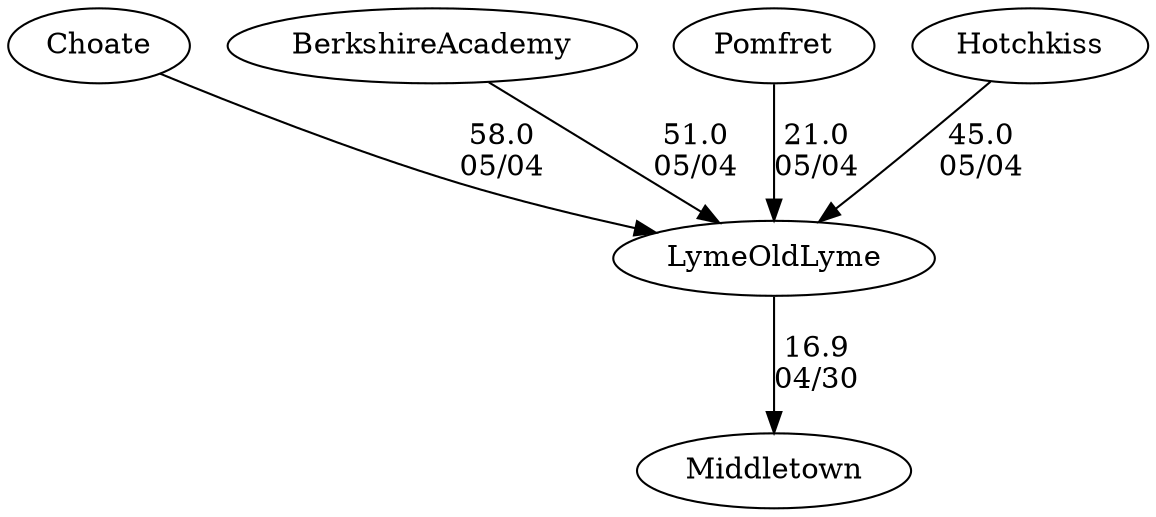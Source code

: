 digraph girls3foursLymeOldLyme {Choate [URL="girls3foursLymeOldLymeChoate.html"];BerkshireAcademy [URL="girls3foursLymeOldLymeBerkshireAcademy.html"];LymeOldLyme [URL="girls3foursLymeOldLymeLymeOldLyme.html"];Pomfret [URL="girls3foursLymeOldLymePomfret.html"];Hotchkiss [URL="girls3foursLymeOldLymeHotchkiss.html"];Middletown [URL="girls3foursLymeOldLymeMiddletown.html"];LymeOldLyme -> Middletown[label="16.9
04/30", weight="84", tooltip="NEIRA Boys & Girls Fours,Lyme/Old Lyme V Middletown			
Distance: 1500 Conditions: 7-11 mph cross tail wind. Waves challenging for 300-400 meters. Comments: It was a great day of racing. Lyme/Old Lyme was excited to host Middletown at our lake. 
For the B2V4 race Middletown put a 3rd boat in the race.
None", URL="https://www.row2k.com/results/resultspage.cfm?UID=CAD018DDC045C2C851D08C5626506B6F&cat=5", random="random"]; 
Choate -> LymeOldLyme[label="58.0
05/04", weight="42", tooltip="Founder's Day Regatta			
", URL="", random="random"]; 
BerkshireAcademy -> LymeOldLyme[label="51.0
05/04", weight="49", tooltip="Founder's Day Regatta			
", URL="", random="random"]; 
Pomfret -> LymeOldLyme[label="21.0
05/04", weight="79", tooltip="Founder's Day Regatta			
", URL="", random="random"]; 
Hotchkiss -> LymeOldLyme[label="45.0
05/04", weight="55", tooltip="Founder's Day Regatta			
", URL="", random="random"]}